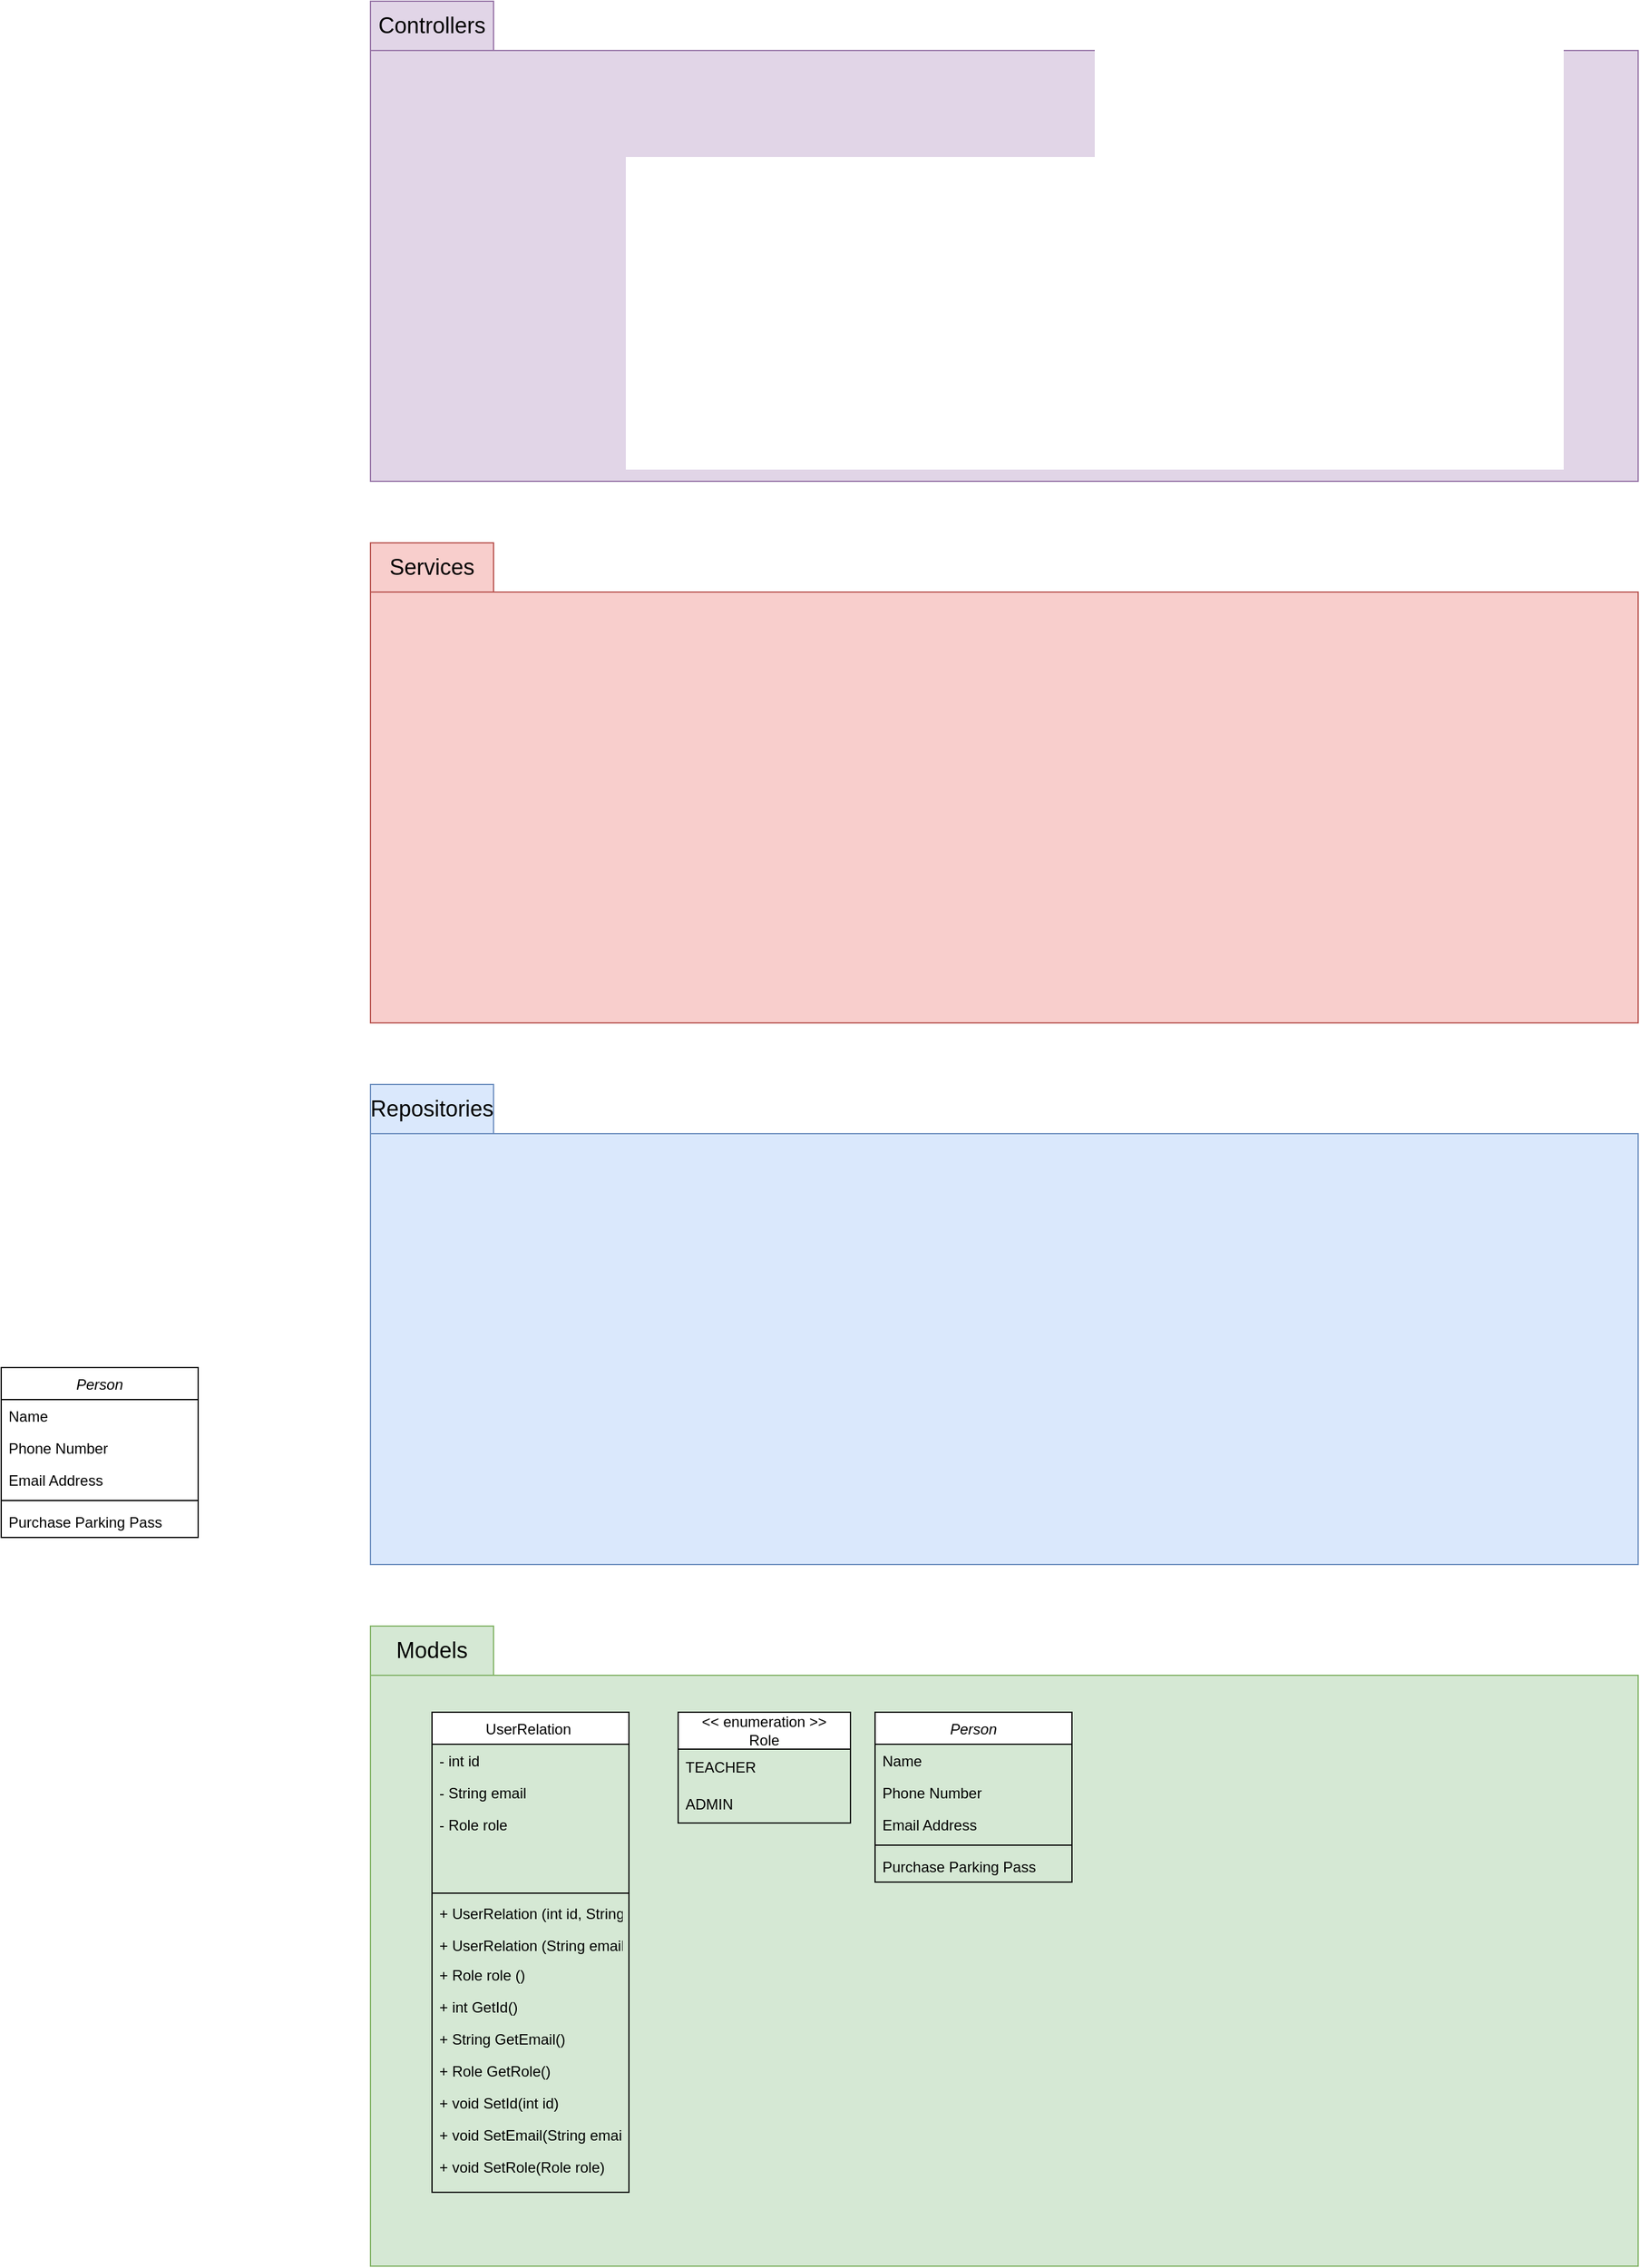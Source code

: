 <mxfile version="21.8.2" type="device">
  <diagram id="C5RBs43oDa-KdzZeNtuy" name="Page-1">
    <mxGraphModel dx="1889" dy="1725" grid="1" gridSize="10" guides="1" tooltips="1" connect="1" arrows="1" fold="1" page="1" pageScale="1" pageWidth="827" pageHeight="1169" math="0" shadow="0">
      <root>
        <mxCell id="WIyWlLk6GJQsqaUBKTNV-0" />
        <mxCell id="WIyWlLk6GJQsqaUBKTNV-1" parent="WIyWlLk6GJQsqaUBKTNV-0" />
        <mxCell id="zkfFHV4jXpPFQw0GAbJ--0" value="Person" style="swimlane;fontStyle=2;align=center;verticalAlign=top;childLayout=stackLayout;horizontal=1;startSize=26;horizontalStack=0;resizeParent=1;resizeLast=0;collapsible=1;marginBottom=0;rounded=0;shadow=0;strokeWidth=1;" parent="WIyWlLk6GJQsqaUBKTNV-1" vertex="1">
          <mxGeometry x="-160" y="400" width="160" height="138" as="geometry">
            <mxRectangle x="230" y="140" width="160" height="26" as="alternateBounds" />
          </mxGeometry>
        </mxCell>
        <mxCell id="zkfFHV4jXpPFQw0GAbJ--1" value="Name" style="text;align=left;verticalAlign=top;spacingLeft=4;spacingRight=4;overflow=hidden;rotatable=0;points=[[0,0.5],[1,0.5]];portConstraint=eastwest;" parent="zkfFHV4jXpPFQw0GAbJ--0" vertex="1">
          <mxGeometry y="26" width="160" height="26" as="geometry" />
        </mxCell>
        <mxCell id="zkfFHV4jXpPFQw0GAbJ--2" value="Phone Number" style="text;align=left;verticalAlign=top;spacingLeft=4;spacingRight=4;overflow=hidden;rotatable=0;points=[[0,0.5],[1,0.5]];portConstraint=eastwest;rounded=0;shadow=0;html=0;" parent="zkfFHV4jXpPFQw0GAbJ--0" vertex="1">
          <mxGeometry y="52" width="160" height="26" as="geometry" />
        </mxCell>
        <mxCell id="zkfFHV4jXpPFQw0GAbJ--3" value="Email Address" style="text;align=left;verticalAlign=top;spacingLeft=4;spacingRight=4;overflow=hidden;rotatable=0;points=[[0,0.5],[1,0.5]];portConstraint=eastwest;rounded=0;shadow=0;html=0;" parent="zkfFHV4jXpPFQw0GAbJ--0" vertex="1">
          <mxGeometry y="78" width="160" height="26" as="geometry" />
        </mxCell>
        <mxCell id="zkfFHV4jXpPFQw0GAbJ--4" value="" style="line;html=1;strokeWidth=1;align=left;verticalAlign=middle;spacingTop=-1;spacingLeft=3;spacingRight=3;rotatable=0;labelPosition=right;points=[];portConstraint=eastwest;" parent="zkfFHV4jXpPFQw0GAbJ--0" vertex="1">
          <mxGeometry y="104" width="160" height="8" as="geometry" />
        </mxCell>
        <mxCell id="zkfFHV4jXpPFQw0GAbJ--5" value="Purchase Parking Pass" style="text;align=left;verticalAlign=top;spacingLeft=4;spacingRight=4;overflow=hidden;rotatable=0;points=[[0,0.5],[1,0.5]];portConstraint=eastwest;" parent="zkfFHV4jXpPFQw0GAbJ--0" vertex="1">
          <mxGeometry y="112" width="160" height="26" as="geometry" />
        </mxCell>
        <mxCell id="bpPDRNoPj5ZPQpKzJlj9-0" value="" style="rounded=0;whiteSpace=wrap;html=1;fillColor=#d5e8d4;strokeColor=#82b366;" vertex="1" parent="WIyWlLk6GJQsqaUBKTNV-1">
          <mxGeometry x="140" y="650" width="1030" height="480" as="geometry" />
        </mxCell>
        <mxCell id="bpPDRNoPj5ZPQpKzJlj9-10" value="Models" style="text;html=1;strokeColor=#82b366;fillColor=#d5e8d4;align=center;verticalAlign=middle;whiteSpace=wrap;rounded=0;fontSize=18;" vertex="1" parent="WIyWlLk6GJQsqaUBKTNV-1">
          <mxGeometry x="140" y="610" width="100" height="40" as="geometry" />
        </mxCell>
        <mxCell id="bpPDRNoPj5ZPQpKzJlj9-11" value="" style="rounded=0;whiteSpace=wrap;html=1;fillColor=#dae8fc;strokeColor=#6c8ebf;" vertex="1" parent="WIyWlLk6GJQsqaUBKTNV-1">
          <mxGeometry x="140" y="210" width="1030" height="350" as="geometry" />
        </mxCell>
        <mxCell id="bpPDRNoPj5ZPQpKzJlj9-12" value="Repositories" style="text;html=1;strokeColor=#6c8ebf;fillColor=#dae8fc;align=center;verticalAlign=middle;whiteSpace=wrap;rounded=0;fontSize=18;" vertex="1" parent="WIyWlLk6GJQsqaUBKTNV-1">
          <mxGeometry x="140" y="170" width="100" height="40" as="geometry" />
        </mxCell>
        <mxCell id="bpPDRNoPj5ZPQpKzJlj9-13" value="" style="rounded=0;whiteSpace=wrap;html=1;fillColor=#f8cecc;strokeColor=#b85450;" vertex="1" parent="WIyWlLk6GJQsqaUBKTNV-1">
          <mxGeometry x="140" y="-230" width="1030" height="350" as="geometry" />
        </mxCell>
        <mxCell id="bpPDRNoPj5ZPQpKzJlj9-14" value="Services" style="text;html=1;strokeColor=#b85450;fillColor=#f8cecc;align=center;verticalAlign=middle;whiteSpace=wrap;rounded=0;fontSize=18;" vertex="1" parent="WIyWlLk6GJQsqaUBKTNV-1">
          <mxGeometry x="140" y="-270" width="100" height="40" as="geometry" />
        </mxCell>
        <mxCell id="bpPDRNoPj5ZPQpKzJlj9-15" value="" style="rounded=0;whiteSpace=wrap;html=1;fillColor=#e1d5e7;strokeColor=#9673a6;" vertex="1" parent="WIyWlLk6GJQsqaUBKTNV-1">
          <mxGeometry x="140" y="-670" width="1030" height="350" as="geometry" />
        </mxCell>
        <mxCell id="bpPDRNoPj5ZPQpKzJlj9-16" value="Controllers" style="text;html=1;strokeColor=#9673a6;fillColor=#e1d5e7;align=center;verticalAlign=middle;whiteSpace=wrap;rounded=0;fontSize=18;" vertex="1" parent="WIyWlLk6GJQsqaUBKTNV-1">
          <mxGeometry x="140" y="-710" width="100" height="40" as="geometry" />
        </mxCell>
        <mxCell id="bpPDRNoPj5ZPQpKzJlj9-17" value="UserRelation " style="swimlane;fontStyle=0;align=center;verticalAlign=top;childLayout=stackLayout;horizontal=1;startSize=26;horizontalStack=0;resizeParent=1;resizeLast=0;collapsible=1;marginBottom=0;rounded=0;shadow=0;strokeWidth=1;" vertex="1" parent="WIyWlLk6GJQsqaUBKTNV-1">
          <mxGeometry x="190" y="680" width="160" height="390" as="geometry">
            <mxRectangle x="230" y="140" width="160" height="26" as="alternateBounds" />
          </mxGeometry>
        </mxCell>
        <mxCell id="bpPDRNoPj5ZPQpKzJlj9-18" value="- int id" style="text;align=left;verticalAlign=top;spacingLeft=4;spacingRight=4;overflow=hidden;rotatable=0;points=[[0,0.5],[1,0.5]];portConstraint=eastwest;" vertex="1" parent="bpPDRNoPj5ZPQpKzJlj9-17">
          <mxGeometry y="26" width="160" height="26" as="geometry" />
        </mxCell>
        <mxCell id="bpPDRNoPj5ZPQpKzJlj9-19" value="- String email" style="text;align=left;verticalAlign=top;spacingLeft=4;spacingRight=4;overflow=hidden;rotatable=0;points=[[0,0.5],[1,0.5]];portConstraint=eastwest;rounded=0;shadow=0;html=0;" vertex="1" parent="bpPDRNoPj5ZPQpKzJlj9-17">
          <mxGeometry y="52" width="160" height="26" as="geometry" />
        </mxCell>
        <mxCell id="bpPDRNoPj5ZPQpKzJlj9-20" value="- Role role" style="text;align=left;verticalAlign=top;spacingLeft=4;spacingRight=4;overflow=hidden;rotatable=0;points=[[0,0.5],[1,0.5]];portConstraint=eastwest;rounded=0;shadow=0;html=0;" vertex="1" parent="bpPDRNoPj5ZPQpKzJlj9-17">
          <mxGeometry y="78" width="160" height="26" as="geometry" />
        </mxCell>
        <mxCell id="bpPDRNoPj5ZPQpKzJlj9-21" value="" style="line;html=1;strokeWidth=1;align=left;verticalAlign=middle;spacingTop=-1;spacingLeft=3;spacingRight=3;rotatable=0;labelPosition=right;points=[];portConstraint=eastwest;" vertex="1" parent="bpPDRNoPj5ZPQpKzJlj9-17">
          <mxGeometry y="104" width="160" height="86" as="geometry" />
        </mxCell>
        <mxCell id="bpPDRNoPj5ZPQpKzJlj9-23" value="&amp;lt;&amp;lt; enumeration &amp;gt;&amp;gt;&lt;br&gt;Role" style="swimlane;fontStyle=0;childLayout=stackLayout;horizontal=1;startSize=30;horizontalStack=0;resizeParent=1;resizeParentMax=0;resizeLast=0;collapsible=1;marginBottom=0;whiteSpace=wrap;html=1;" vertex="1" parent="WIyWlLk6GJQsqaUBKTNV-1">
          <mxGeometry x="390" y="680" width="140" height="90" as="geometry" />
        </mxCell>
        <mxCell id="bpPDRNoPj5ZPQpKzJlj9-24" value="TEACHER" style="text;strokeColor=none;fillColor=none;align=left;verticalAlign=middle;spacingLeft=4;spacingRight=4;overflow=hidden;points=[[0,0.5],[1,0.5]];portConstraint=eastwest;rotatable=0;whiteSpace=wrap;html=1;" vertex="1" parent="bpPDRNoPj5ZPQpKzJlj9-23">
          <mxGeometry y="30" width="140" height="30" as="geometry" />
        </mxCell>
        <mxCell id="bpPDRNoPj5ZPQpKzJlj9-25" value="ADMIN" style="text;strokeColor=none;fillColor=none;align=left;verticalAlign=middle;spacingLeft=4;spacingRight=4;overflow=hidden;points=[[0,0.5],[1,0.5]];portConstraint=eastwest;rotatable=0;whiteSpace=wrap;html=1;" vertex="1" parent="bpPDRNoPj5ZPQpKzJlj9-23">
          <mxGeometry y="60" width="140" height="30" as="geometry" />
        </mxCell>
        <mxCell id="bpPDRNoPj5ZPQpKzJlj9-27" value="+ UserRelation (int id, String email, Role role)" style="text;align=left;verticalAlign=top;spacingLeft=4;spacingRight=4;overflow=hidden;rotatable=0;points=[[0,0.5],[1,0.5]];portConstraint=eastwest;rounded=0;shadow=0;html=0;" vertex="1" parent="WIyWlLk6GJQsqaUBKTNV-1">
          <mxGeometry x="190" y="830" width="160" height="26" as="geometry" />
        </mxCell>
        <mxCell id="bpPDRNoPj5ZPQpKzJlj9-28" value="+ UserRelation (String email, Role role)" style="text;align=left;verticalAlign=top;spacingLeft=4;spacingRight=4;overflow=hidden;rotatable=0;points=[[0,0.5],[1,0.5]];portConstraint=eastwest;rounded=0;shadow=0;html=0;" vertex="1" parent="WIyWlLk6GJQsqaUBKTNV-1">
          <mxGeometry x="190" y="856" width="160" height="26" as="geometry" />
        </mxCell>
        <mxCell id="bpPDRNoPj5ZPQpKzJlj9-29" value="+ Role role ()" style="text;align=left;verticalAlign=top;spacingLeft=4;spacingRight=4;overflow=hidden;rotatable=0;points=[[0,0.5],[1,0.5]];portConstraint=eastwest;rounded=0;shadow=0;html=0;" vertex="1" parent="WIyWlLk6GJQsqaUBKTNV-1">
          <mxGeometry x="190" y="880" width="160" height="26" as="geometry" />
        </mxCell>
        <mxCell id="bpPDRNoPj5ZPQpKzJlj9-30" value="+ int GetId()" style="text;align=left;verticalAlign=top;spacingLeft=4;spacingRight=4;overflow=hidden;rotatable=0;points=[[0,0.5],[1,0.5]];portConstraint=eastwest;rounded=0;shadow=0;html=0;" vertex="1" parent="WIyWlLk6GJQsqaUBKTNV-1">
          <mxGeometry x="190" y="906" width="160" height="26" as="geometry" />
        </mxCell>
        <mxCell id="bpPDRNoPj5ZPQpKzJlj9-31" value="+ String GetEmail()" style="text;align=left;verticalAlign=top;spacingLeft=4;spacingRight=4;overflow=hidden;rotatable=0;points=[[0,0.5],[1,0.5]];portConstraint=eastwest;rounded=0;shadow=0;html=0;" vertex="1" parent="WIyWlLk6GJQsqaUBKTNV-1">
          <mxGeometry x="190" y="932" width="160" height="26" as="geometry" />
        </mxCell>
        <mxCell id="bpPDRNoPj5ZPQpKzJlj9-32" value="+ Role GetRole()" style="text;align=left;verticalAlign=top;spacingLeft=4;spacingRight=4;overflow=hidden;rotatable=0;points=[[0,0.5],[1,0.5]];portConstraint=eastwest;rounded=0;shadow=0;html=0;" vertex="1" parent="WIyWlLk6GJQsqaUBKTNV-1">
          <mxGeometry x="190" y="958" width="160" height="26" as="geometry" />
        </mxCell>
        <mxCell id="bpPDRNoPj5ZPQpKzJlj9-33" value="+ void SetId(int id)&#xa;" style="text;align=left;verticalAlign=top;spacingLeft=4;spacingRight=4;overflow=hidden;rotatable=0;points=[[0,0.5],[1,0.5]];portConstraint=eastwest;rounded=0;shadow=0;html=0;" vertex="1" parent="WIyWlLk6GJQsqaUBKTNV-1">
          <mxGeometry x="190" y="984" width="160" height="26" as="geometry" />
        </mxCell>
        <mxCell id="bpPDRNoPj5ZPQpKzJlj9-34" value="+ void SetEmail(String email)" style="text;align=left;verticalAlign=top;spacingLeft=4;spacingRight=4;overflow=hidden;rotatable=0;points=[[0,0.5],[1,0.5]];portConstraint=eastwest;rounded=0;shadow=0;html=0;" vertex="1" parent="WIyWlLk6GJQsqaUBKTNV-1">
          <mxGeometry x="190" y="1010" width="160" height="26" as="geometry" />
        </mxCell>
        <mxCell id="bpPDRNoPj5ZPQpKzJlj9-35" value="+ void SetRole(Role role)" style="text;align=left;verticalAlign=top;spacingLeft=4;spacingRight=4;overflow=hidden;rotatable=0;points=[[0,0.5],[1,0.5]];portConstraint=eastwest;rounded=0;shadow=0;html=0;" vertex="1" parent="WIyWlLk6GJQsqaUBKTNV-1">
          <mxGeometry x="190" y="1036" width="160" height="26" as="geometry" />
        </mxCell>
        <mxCell id="bpPDRNoPj5ZPQpKzJlj9-41" value="Person" style="swimlane;fontStyle=2;align=center;verticalAlign=top;childLayout=stackLayout;horizontal=1;startSize=26;horizontalStack=0;resizeParent=1;resizeLast=0;collapsible=1;marginBottom=0;rounded=0;shadow=0;strokeWidth=1;" vertex="1" parent="WIyWlLk6GJQsqaUBKTNV-1">
          <mxGeometry x="550" y="680" width="160" height="138" as="geometry">
            <mxRectangle x="230" y="140" width="160" height="26" as="alternateBounds" />
          </mxGeometry>
        </mxCell>
        <mxCell id="bpPDRNoPj5ZPQpKzJlj9-42" value="Name" style="text;align=left;verticalAlign=top;spacingLeft=4;spacingRight=4;overflow=hidden;rotatable=0;points=[[0,0.5],[1,0.5]];portConstraint=eastwest;" vertex="1" parent="bpPDRNoPj5ZPQpKzJlj9-41">
          <mxGeometry y="26" width="160" height="26" as="geometry" />
        </mxCell>
        <mxCell id="bpPDRNoPj5ZPQpKzJlj9-43" value="Phone Number" style="text;align=left;verticalAlign=top;spacingLeft=4;spacingRight=4;overflow=hidden;rotatable=0;points=[[0,0.5],[1,0.5]];portConstraint=eastwest;rounded=0;shadow=0;html=0;" vertex="1" parent="bpPDRNoPj5ZPQpKzJlj9-41">
          <mxGeometry y="52" width="160" height="26" as="geometry" />
        </mxCell>
        <mxCell id="bpPDRNoPj5ZPQpKzJlj9-44" value="Email Address" style="text;align=left;verticalAlign=top;spacingLeft=4;spacingRight=4;overflow=hidden;rotatable=0;points=[[0,0.5],[1,0.5]];portConstraint=eastwest;rounded=0;shadow=0;html=0;" vertex="1" parent="bpPDRNoPj5ZPQpKzJlj9-41">
          <mxGeometry y="78" width="160" height="26" as="geometry" />
        </mxCell>
        <mxCell id="bpPDRNoPj5ZPQpKzJlj9-45" value="" style="line;html=1;strokeWidth=1;align=left;verticalAlign=middle;spacingTop=-1;spacingLeft=3;spacingRight=3;rotatable=0;labelPosition=right;points=[];portConstraint=eastwest;" vertex="1" parent="bpPDRNoPj5ZPQpKzJlj9-41">
          <mxGeometry y="104" width="160" height="8" as="geometry" />
        </mxCell>
        <mxCell id="bpPDRNoPj5ZPQpKzJlj9-46" value="Purchase Parking Pass" style="text;align=left;verticalAlign=top;spacingLeft=4;spacingRight=4;overflow=hidden;rotatable=0;points=[[0,0.5],[1,0.5]];portConstraint=eastwest;" vertex="1" parent="bpPDRNoPj5ZPQpKzJlj9-41">
          <mxGeometry y="112" width="160" height="26" as="geometry" />
        </mxCell>
      </root>
    </mxGraphModel>
  </diagram>
</mxfile>

